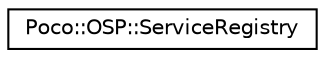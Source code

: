 digraph "Graphical Class Hierarchy"
{
 // LATEX_PDF_SIZE
  edge [fontname="Helvetica",fontsize="10",labelfontname="Helvetica",labelfontsize="10"];
  node [fontname="Helvetica",fontsize="10",shape=record];
  rankdir="LR";
  Node0 [label="Poco::OSP::ServiceRegistry",height=0.2,width=0.4,color="black", fillcolor="white", style="filled",URL="$classPoco_1_1OSP_1_1ServiceRegistry.html",tooltip=" "];
}
